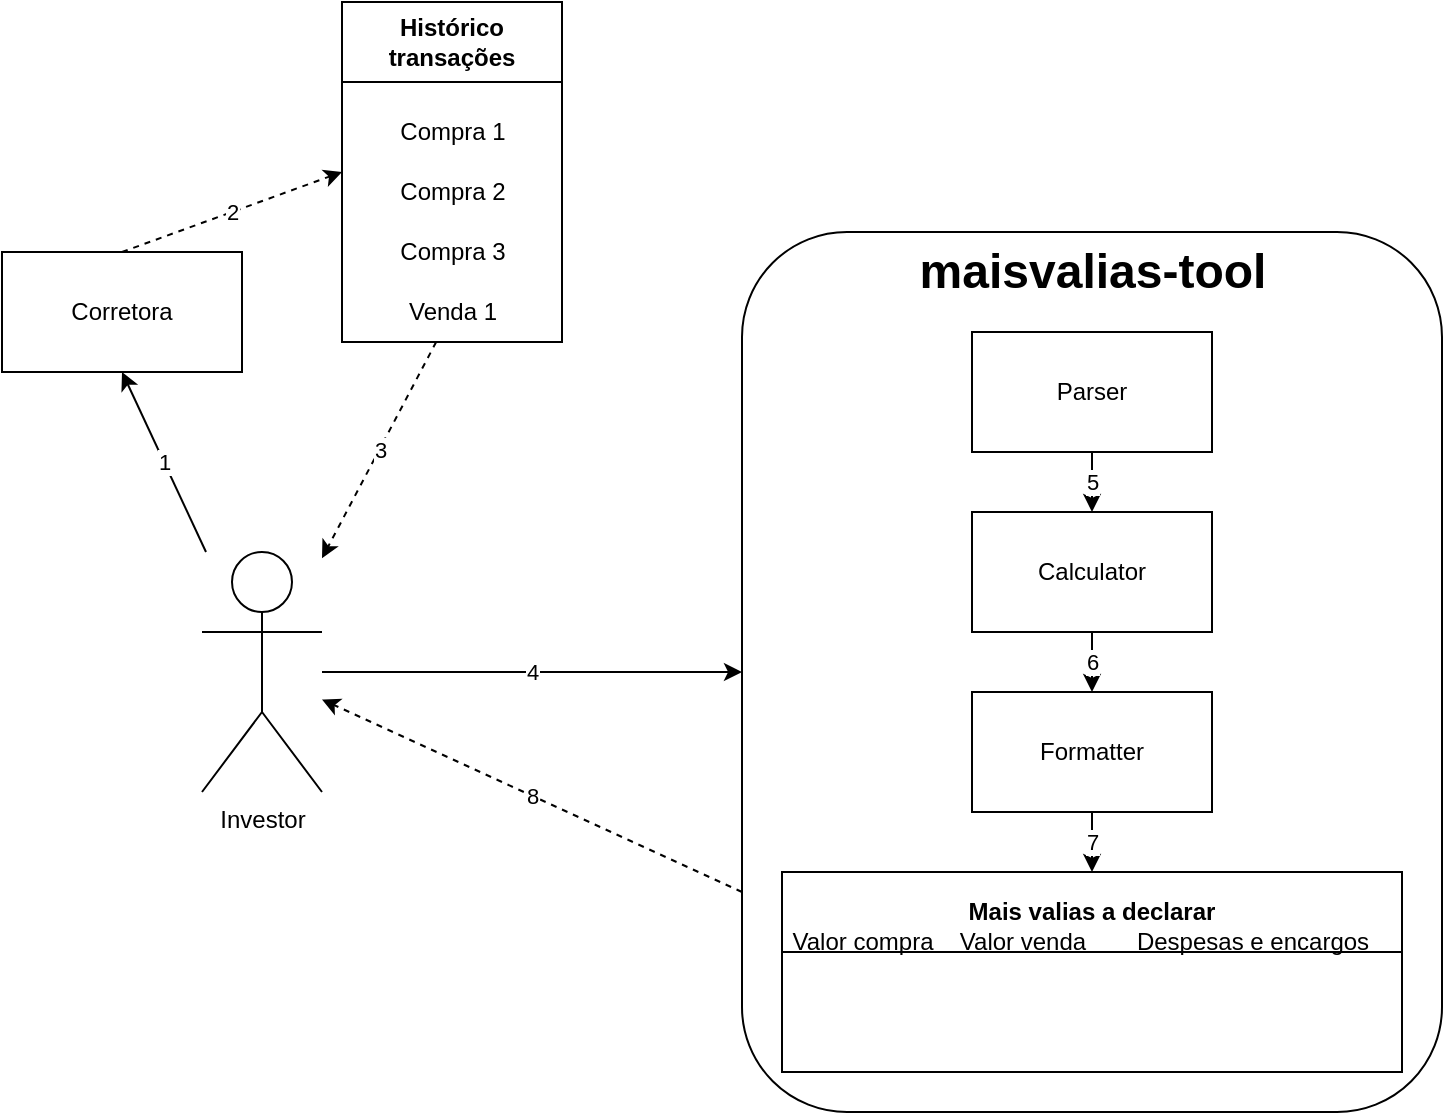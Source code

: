 <mxfile>
    <diagram id="rCM2_X_eZL7h1LquqPWn" name="Page-1">
        <mxGraphModel dx="1045" dy="558" grid="1" gridSize="10" guides="1" tooltips="1" connect="1" arrows="1" fold="1" page="1" pageScale="1" pageWidth="850" pageHeight="1100" math="0" shadow="0">
            <root>
                <mxCell id="0"/>
                <mxCell id="1" parent="0"/>
                <mxCell id="4" value="" style="group" parent="1" vertex="1" connectable="0">
                    <mxGeometry x="400" y="240" width="350" height="390" as="geometry"/>
                </mxCell>
                <mxCell id="2" value="" style="rounded=1;whiteSpace=wrap;html=1;movable=1;resizable=1;rotatable=1;deletable=1;editable=1;locked=0;connectable=1;" parent="4" vertex="1">
                    <mxGeometry y="-50" width="350" height="440" as="geometry"/>
                </mxCell>
                <mxCell id="19" value="5" style="edgeStyle=none;html=1;exitX=0.5;exitY=1;exitDx=0;exitDy=0;entryX=0.5;entryY=0;entryDx=0;entryDy=0;" parent="4" source="17" target="33" edge="1">
                    <mxGeometry relative="1" as="geometry">
                        <mxPoint x="400" y="180" as="targetPoint"/>
                    </mxGeometry>
                </mxCell>
                <mxCell id="17" value="Parser" style="rounded=0;whiteSpace=wrap;html=1;" parent="4" vertex="1">
                    <mxGeometry x="115" width="120" height="60" as="geometry"/>
                </mxCell>
                <mxCell id="32" value="7" style="edgeStyle=none;html=1;exitX=0.5;exitY=1;exitDx=0;exitDy=0;entryX=0.5;entryY=0;entryDx=0;entryDy=0;" parent="4" source="18" target="23" edge="1">
                    <mxGeometry relative="1" as="geometry"/>
                </mxCell>
                <mxCell id="18" value="Formatter" style="rounded=0;whiteSpace=wrap;html=1;" parent="4" vertex="1">
                    <mxGeometry x="115" y="180" width="120" height="60" as="geometry"/>
                </mxCell>
                <mxCell id="23" value="Mais valias a declarar" style="swimlane;whiteSpace=wrap;html=1;startSize=40;" parent="4" vertex="1">
                    <mxGeometry x="20" y="270" width="310" height="100" as="geometry"/>
                </mxCell>
                <mxCell id="24" value="Valor compra" style="text;html=1;align=center;verticalAlign=middle;resizable=0;points=[];autosize=1;strokeColor=none;fillColor=none;" parent="4" vertex="1">
                    <mxGeometry x="15" y="290" width="90" height="30" as="geometry"/>
                </mxCell>
                <mxCell id="28" value="Valor venda" style="text;html=1;align=center;verticalAlign=middle;resizable=0;points=[];autosize=1;strokeColor=none;fillColor=none;" parent="4" vertex="1">
                    <mxGeometry x="95" y="290" width="90" height="30" as="geometry"/>
                </mxCell>
                <mxCell id="29" value="Despesas e encargos" style="text;html=1;align=center;verticalAlign=middle;resizable=0;points=[];autosize=1;strokeColor=none;fillColor=none;" parent="4" vertex="1">
                    <mxGeometry x="185" y="290" width="140" height="30" as="geometry"/>
                </mxCell>
                <mxCell id="34" value="6" style="edgeStyle=none;html=1;exitX=0.5;exitY=1;exitDx=0;exitDy=0;" edge="1" parent="4" source="33" target="18">
                    <mxGeometry relative="1" as="geometry"/>
                </mxCell>
                <mxCell id="33" value="Calculator" style="rounded=0;whiteSpace=wrap;html=1;" vertex="1" parent="4">
                    <mxGeometry x="115" y="90" width="120" height="60" as="geometry"/>
                </mxCell>
                <mxCell id="5" value="Investor" style="shape=umlActor;verticalLabelPosition=bottom;verticalAlign=top;html=1;outlineConnect=0;" parent="1" vertex="1">
                    <mxGeometry x="130" y="350" width="60" height="120" as="geometry"/>
                </mxCell>
                <mxCell id="6" value="Histórico transações" style="swimlane;whiteSpace=wrap;html=1;startSize=40;" parent="1" vertex="1">
                    <mxGeometry x="200" y="75" width="110" height="170" as="geometry"/>
                </mxCell>
                <mxCell id="10" value="Compra 1" style="text;html=1;align=center;verticalAlign=middle;resizable=0;points=[];autosize=1;strokeColor=none;fillColor=none;" parent="6" vertex="1">
                    <mxGeometry x="15" y="50" width="80" height="30" as="geometry"/>
                </mxCell>
                <mxCell id="11" value="Compra 2" style="text;html=1;align=center;verticalAlign=middle;resizable=0;points=[];autosize=1;strokeColor=none;fillColor=none;" parent="6" vertex="1">
                    <mxGeometry x="15" y="80" width="80" height="30" as="geometry"/>
                </mxCell>
                <mxCell id="12" value="Compra 3" style="text;html=1;align=center;verticalAlign=middle;resizable=0;points=[];autosize=1;strokeColor=none;fillColor=none;" parent="6" vertex="1">
                    <mxGeometry x="15" y="110" width="80" height="30" as="geometry"/>
                </mxCell>
                <mxCell id="13" value="Venda 1" style="text;html=1;align=center;verticalAlign=middle;resizable=0;points=[];autosize=1;strokeColor=none;fillColor=none;" parent="6" vertex="1">
                    <mxGeometry x="20" y="140" width="70" height="30" as="geometry"/>
                </mxCell>
                <mxCell id="7" value="Corretora" style="rounded=0;whiteSpace=wrap;html=1;" parent="1" vertex="1">
                    <mxGeometry x="30" y="200" width="120" height="60" as="geometry"/>
                </mxCell>
                <mxCell id="9" value="1" style="endArrow=classic;html=1;entryX=0.5;entryY=1;entryDx=0;entryDy=0;" parent="1" source="5" target="7" edge="1">
                    <mxGeometry width="50" height="50" relative="1" as="geometry">
                        <mxPoint x="110" y="270" as="sourcePoint"/>
                        <mxPoint x="110" y="290.711" as="targetPoint"/>
                        <Array as="points"/>
                    </mxGeometry>
                </mxCell>
                <mxCell id="14" value="2" style="endArrow=classic;html=1;exitX=0.5;exitY=0;exitDx=0;exitDy=0;entryX=0;entryY=0.5;entryDx=0;entryDy=0;dashed=1;" parent="1" source="7" target="6" edge="1">
                    <mxGeometry width="50" height="50" relative="1" as="geometry">
                        <mxPoint x="400" y="390" as="sourcePoint"/>
                        <mxPoint x="450" y="340" as="targetPoint"/>
                    </mxGeometry>
                </mxCell>
                <mxCell id="16" value="4" style="endArrow=classic;html=1;entryX=0;entryY=0.5;entryDx=0;entryDy=0;" parent="1" source="5" target="2" edge="1">
                    <mxGeometry width="50" height="50" relative="1" as="geometry">
                        <mxPoint x="400" y="390" as="sourcePoint"/>
                        <mxPoint x="450" y="340" as="targetPoint"/>
                    </mxGeometry>
                </mxCell>
                <mxCell id="21" value="8" style="edgeStyle=none;html=1;exitX=0;exitY=0.75;exitDx=0;exitDy=0;dashed=1;" parent="1" source="2" target="5" edge="1">
                    <mxGeometry relative="1" as="geometry">
                        <Array as="points"/>
                    </mxGeometry>
                </mxCell>
                <mxCell id="22" value="3" style="edgeStyle=none;html=1;dashed=1;" parent="1" source="13" target="5" edge="1">
                    <mxGeometry relative="1" as="geometry">
                        <mxPoint x="170" y="310" as="targetPoint"/>
                    </mxGeometry>
                </mxCell>
                <mxCell id="3" value="maisvalias-tool" style="text;strokeColor=none;fillColor=none;html=1;fontSize=24;fontStyle=1;verticalAlign=middle;align=center;movable=1;resizable=1;rotatable=1;deletable=1;editable=1;locked=0;connectable=1;" parent="1" vertex="1">
                    <mxGeometry x="553.335" y="200.002" width="42.424" height="20.769" as="geometry"/>
                </mxCell>
            </root>
        </mxGraphModel>
    </diagram>
</mxfile>